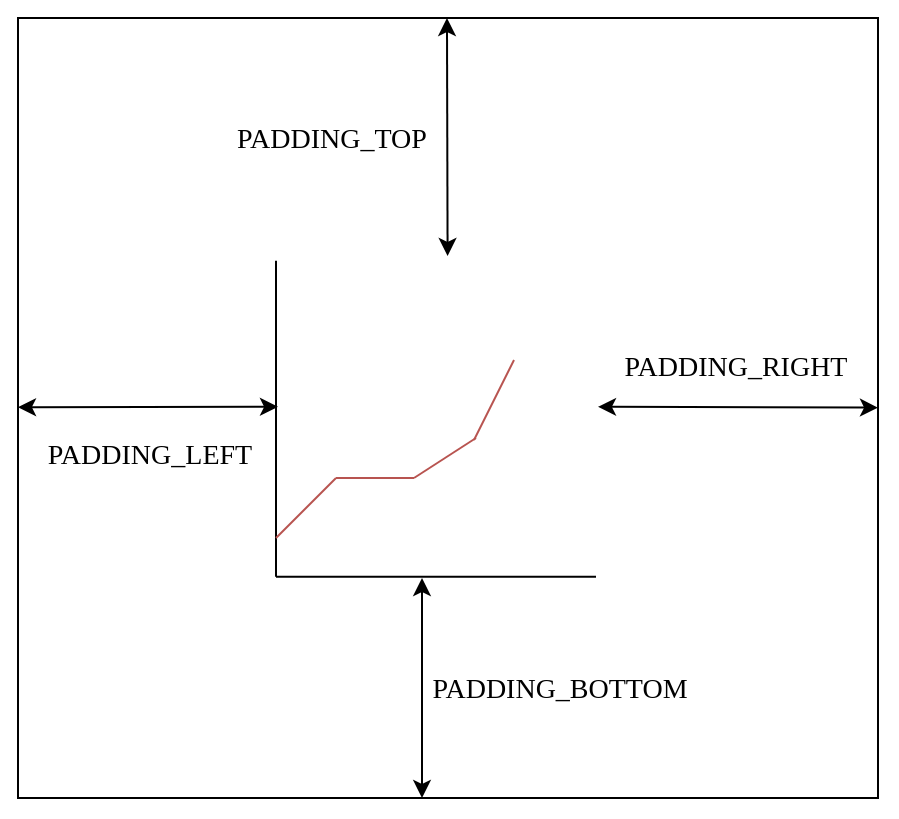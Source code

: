 <mxfile version="20.3.0" type="device"><diagram id="4j97v5Sti6Gqk4X3VLxc" name="Página-1"><mxGraphModel dx="539" dy="366" grid="1" gridSize="10" guides="1" tooltips="1" connect="1" arrows="1" fold="1" page="1" pageScale="1" pageWidth="827" pageHeight="1169" math="0" shadow="0"><root><mxCell id="0"/><mxCell id="1" parent="0"/><mxCell id="g97lmviLjsqTVtfxfVG3-17" value="" style="rounded=0;whiteSpace=wrap;html=1;fontFamily=Times New Roman;fontSize=9;" vertex="1" parent="1"><mxGeometry x="221" y="270" width="430" height="390" as="geometry"/></mxCell><mxCell id="Qjdh_jz0kI7Kt04ztEFw-2" value="" style="endArrow=none;html=1;rounded=0;" parent="1" edge="1"><mxGeometry width="50" height="50" relative="1" as="geometry"><mxPoint x="350" y="549.41" as="sourcePoint"/><mxPoint x="350" y="391.41" as="targetPoint"/></mxGeometry></mxCell><mxCell id="Qjdh_jz0kI7Kt04ztEFw-3" value="" style="endArrow=none;html=1;rounded=0;" parent="1" edge="1"><mxGeometry width="50" height="50" relative="1" as="geometry"><mxPoint x="350" y="549.41" as="sourcePoint"/><mxPoint x="510" y="549.41" as="targetPoint"/></mxGeometry></mxCell><mxCell id="g97lmviLjsqTVtfxfVG3-6" value="" style="endArrow=classic;startArrow=classic;html=1;rounded=0;" edge="1" parent="1" source="g97lmviLjsqTVtfxfVG3-17"><mxGeometry width="50" height="50" relative="1" as="geometry"><mxPoint x="436" y="319" as="sourcePoint"/><mxPoint x="435.8" y="389" as="targetPoint"/></mxGeometry></mxCell><mxCell id="g97lmviLjsqTVtfxfVG3-7" value="" style="endArrow=classic;startArrow=classic;html=1;rounded=0;" edge="1" parent="1"><mxGeometry width="50" height="50" relative="1" as="geometry"><mxPoint x="423" y="550" as="sourcePoint"/><mxPoint x="423" y="660" as="targetPoint"/></mxGeometry></mxCell><mxCell id="g97lmviLjsqTVtfxfVG3-8" value="&lt;font style=&quot;font-size: 14px;&quot; face=&quot;Times New Roman&quot;&gt;PADDING_TOP&lt;/font&gt;" style="text;html=1;strokeColor=none;fillColor=none;align=center;verticalAlign=middle;whiteSpace=wrap;rounded=0;" vertex="1" parent="1"><mxGeometry x="328" y="316" width="100" height="30" as="geometry"/></mxCell><mxCell id="g97lmviLjsqTVtfxfVG3-9" value="&lt;font style=&quot;font-size: 14px;&quot; face=&quot;Times New Roman&quot;&gt;PADDING_BOTTOM&lt;/font&gt;" style="text;html=1;strokeColor=none;fillColor=none;align=center;verticalAlign=middle;whiteSpace=wrap;rounded=0;" vertex="1" parent="1"><mxGeometry x="428" y="592" width="128" height="28" as="geometry"/></mxCell><mxCell id="g97lmviLjsqTVtfxfVG3-10" value="" style="endArrow=classic;startArrow=classic;html=1;rounded=0;fontFamily=Times New Roman;fontSize=14;endSize=6;" edge="1" parent="1"><mxGeometry width="50" height="50" relative="1" as="geometry"><mxPoint x="221" y="464.59" as="sourcePoint"/><mxPoint x="351" y="464.41" as="targetPoint"/></mxGeometry></mxCell><mxCell id="g97lmviLjsqTVtfxfVG3-11" value="" style="endArrow=classic;startArrow=classic;html=1;rounded=0;fontFamily=Times New Roman;fontSize=14;endSize=6;" edge="1" parent="1"><mxGeometry width="50" height="50" relative="1" as="geometry"><mxPoint x="511" y="464.41" as="sourcePoint"/><mxPoint x="651" y="464.82" as="targetPoint"/></mxGeometry></mxCell><mxCell id="g97lmviLjsqTVtfxfVG3-12" value="&lt;font style=&quot;font-size: 14px;&quot; face=&quot;Times New Roman&quot;&gt;PADDING_RIGHT&lt;/font&gt;" style="text;html=1;strokeColor=none;fillColor=none;align=center;verticalAlign=middle;whiteSpace=wrap;rounded=0;rotation=0;" vertex="1" parent="1"><mxGeometry x="530" y="430" width="100" height="30" as="geometry"/></mxCell><mxCell id="g97lmviLjsqTVtfxfVG3-16" value="&lt;font style=&quot;font-size: 14px;&quot; face=&quot;Times New Roman&quot;&gt;PADDING_LEFT&lt;/font&gt;" style="text;html=1;strokeColor=none;fillColor=none;align=center;verticalAlign=middle;whiteSpace=wrap;rounded=0;rotation=0;" vertex="1" parent="1"><mxGeometry x="237" y="474" width="100" height="30" as="geometry"/></mxCell><mxCell id="g97lmviLjsqTVtfxfVG3-21" value="" style="endArrow=none;html=1;rounded=0;fontFamily=Times New Roman;fontSize=9;endSize=6;fillColor=#f8cecc;strokeColor=#b85450;" edge="1" parent="1"><mxGeometry width="50" height="50" relative="1" as="geometry"><mxPoint x="350" y="530" as="sourcePoint"/><mxPoint x="380" y="500" as="targetPoint"/></mxGeometry></mxCell><mxCell id="g97lmviLjsqTVtfxfVG3-22" value="" style="endArrow=none;html=1;rounded=0;fontFamily=Times New Roman;fontSize=9;endSize=6;fillColor=#f8cecc;strokeColor=#b85450;" edge="1" parent="1"><mxGeometry width="50" height="50" relative="1" as="geometry"><mxPoint x="380" y="500.0" as="sourcePoint"/><mxPoint x="419" y="500" as="targetPoint"/></mxGeometry></mxCell><mxCell id="g97lmviLjsqTVtfxfVG3-23" value="" style="endArrow=none;html=1;rounded=0;fontFamily=Times New Roman;fontSize=9;endSize=6;fillColor=#f8cecc;strokeColor=#b85450;" edge="1" parent="1"><mxGeometry width="50" height="50" relative="1" as="geometry"><mxPoint x="419" y="500.0" as="sourcePoint"/><mxPoint x="450" y="480" as="targetPoint"/></mxGeometry></mxCell><mxCell id="g97lmviLjsqTVtfxfVG3-24" value="" style="endArrow=none;html=1;rounded=0;fontFamily=Times New Roman;fontSize=9;endSize=6;fillColor=#f8cecc;strokeColor=#b85450;" edge="1" parent="1"><mxGeometry width="50" height="50" relative="1" as="geometry"><mxPoint x="449" y="481.0" as="sourcePoint"/><mxPoint x="469" y="441" as="targetPoint"/></mxGeometry></mxCell></root></mxGraphModel></diagram></mxfile>